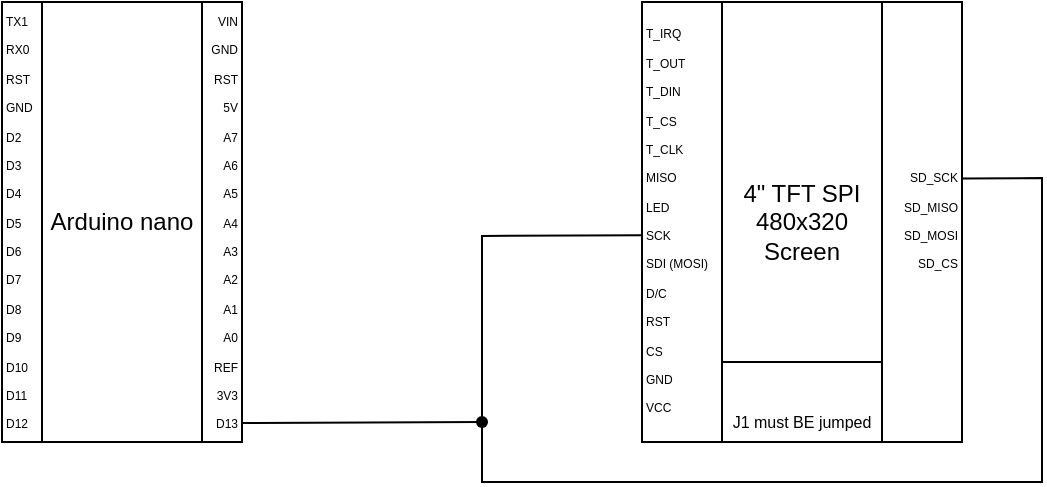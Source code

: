 <mxfile version="24.7.5">
  <diagram name="Página-1" id="sQt1BkTnoBjVPcXC8FHe">
    <mxGraphModel dx="524" dy="313" grid="1" gridSize="10" guides="1" tooltips="1" connect="1" arrows="1" fold="1" page="1" pageScale="1" pageWidth="827" pageHeight="1169" math="0" shadow="0">
      <root>
        <mxCell id="0" />
        <mxCell id="1" parent="0" />
        <mxCell id="Gh6PR7uWzURlOeTNoXSC-1" value="Arduino nano" style="shape=process;whiteSpace=wrap;html=1;backgroundOutline=1;size=0.167;" parent="1" vertex="1">
          <mxGeometry x="200" y="160" width="120" height="220" as="geometry" />
        </mxCell>
        <mxCell id="Gh6PR7uWzURlOeTNoXSC-2" value="TX1&lt;div style=&quot;font-size: 6px;&quot;&gt;&lt;br style=&quot;font-size: 6px;&quot;&gt;&lt;/div&gt;&lt;div style=&quot;font-size: 6px;&quot;&gt;RX0&lt;/div&gt;&lt;div style=&quot;font-size: 6px;&quot;&gt;&lt;br style=&quot;font-size: 6px;&quot;&gt;&lt;/div&gt;&lt;div style=&quot;font-size: 6px;&quot;&gt;RST&lt;/div&gt;&lt;div style=&quot;font-size: 6px;&quot;&gt;&lt;br style=&quot;font-size: 6px;&quot;&gt;&lt;/div&gt;&lt;div style=&quot;font-size: 6px;&quot;&gt;GND&lt;/div&gt;&lt;div style=&quot;font-size: 6px;&quot;&gt;&lt;br style=&quot;font-size: 6px;&quot;&gt;&lt;/div&gt;&lt;div style=&quot;font-size: 6px;&quot;&gt;D2&lt;/div&gt;&lt;div style=&quot;font-size: 6px;&quot;&gt;&lt;br style=&quot;font-size: 6px;&quot;&gt;&lt;/div&gt;&lt;div style=&quot;font-size: 6px;&quot;&gt;D3&lt;/div&gt;&lt;div style=&quot;font-size: 6px;&quot;&gt;&lt;br style=&quot;font-size: 6px;&quot;&gt;&lt;/div&gt;&lt;div style=&quot;font-size: 6px;&quot;&gt;D4&lt;/div&gt;&lt;div style=&quot;font-size: 6px;&quot;&gt;&lt;br style=&quot;font-size: 6px;&quot;&gt;&lt;/div&gt;&lt;div style=&quot;font-size: 6px;&quot;&gt;D5&lt;/div&gt;&lt;div style=&quot;font-size: 6px;&quot;&gt;&lt;br style=&quot;font-size: 6px;&quot;&gt;&lt;/div&gt;&lt;div style=&quot;font-size: 6px;&quot;&gt;D6&lt;/div&gt;&lt;div style=&quot;font-size: 6px;&quot;&gt;&lt;br style=&quot;font-size: 6px;&quot;&gt;&lt;/div&gt;&lt;div style=&quot;font-size: 6px;&quot;&gt;D7&lt;/div&gt;&lt;div style=&quot;font-size: 6px;&quot;&gt;&lt;br style=&quot;font-size: 6px;&quot;&gt;&lt;/div&gt;&lt;div style=&quot;font-size: 6px;&quot;&gt;D8&lt;/div&gt;&lt;div style=&quot;font-size: 6px;&quot;&gt;&lt;br style=&quot;font-size: 6px;&quot;&gt;&lt;/div&gt;&lt;div style=&quot;font-size: 6px;&quot;&gt;D9&lt;/div&gt;&lt;div style=&quot;font-size: 6px;&quot;&gt;&lt;br style=&quot;font-size: 6px;&quot;&gt;&lt;/div&gt;&lt;div style=&quot;font-size: 6px;&quot;&gt;D10&lt;/div&gt;&lt;div style=&quot;font-size: 6px;&quot;&gt;&lt;br style=&quot;font-size: 6px;&quot;&gt;&lt;/div&gt;&lt;div style=&quot;font-size: 6px;&quot;&gt;D11&lt;/div&gt;&lt;div style=&quot;font-size: 6px;&quot;&gt;&lt;br style=&quot;font-size: 6px;&quot;&gt;&lt;/div&gt;&lt;div style=&quot;font-size: 6px;&quot;&gt;D12&lt;/div&gt;" style="text;html=1;align=left;verticalAlign=top;whiteSpace=wrap;rounded=0;fontSize=6;" parent="1" vertex="1">
          <mxGeometry x="200" y="160" width="20" height="220" as="geometry" />
        </mxCell>
        <mxCell id="4Mrrwm515oB7f6x8GqXq-1" value="VIN&lt;div&gt;&lt;br&gt;&lt;/div&gt;&lt;div&gt;GND&lt;/div&gt;&lt;div&gt;&lt;br&gt;&lt;/div&gt;&lt;div&gt;RST&lt;/div&gt;&lt;div&gt;&lt;br&gt;&lt;/div&gt;&lt;div&gt;5V&lt;/div&gt;&lt;div&gt;&lt;br&gt;&lt;/div&gt;&lt;div&gt;A7&lt;/div&gt;&lt;div&gt;&lt;br&gt;&lt;/div&gt;&lt;div&gt;A6&lt;/div&gt;&lt;div&gt;&lt;br&gt;&lt;/div&gt;&lt;div&gt;A5&lt;/div&gt;&lt;div&gt;&lt;br&gt;&lt;/div&gt;&lt;div&gt;A4&lt;/div&gt;&lt;div&gt;&lt;br&gt;&lt;/div&gt;&lt;div&gt;A3&lt;/div&gt;&lt;div&gt;&lt;br&gt;&lt;/div&gt;&lt;div&gt;A2&lt;/div&gt;&lt;div&gt;&lt;br&gt;&lt;/div&gt;&lt;div&gt;A1&lt;/div&gt;&lt;div&gt;&lt;br&gt;&lt;/div&gt;&lt;div&gt;A0&lt;/div&gt;&lt;div&gt;&lt;br&gt;&lt;/div&gt;&lt;div&gt;REF&lt;/div&gt;&lt;div&gt;&lt;br&gt;&lt;/div&gt;&lt;div&gt;3V3&lt;/div&gt;&lt;div&gt;&lt;br&gt;&lt;/div&gt;&lt;div&gt;D13&lt;/div&gt;" style="text;html=1;align=right;verticalAlign=top;whiteSpace=wrap;rounded=0;fontSize=6;" vertex="1" parent="1">
          <mxGeometry x="300" y="160" width="20" height="220" as="geometry" />
        </mxCell>
        <mxCell id="4Mrrwm515oB7f6x8GqXq-2" value="4&quot; TFT SPI 480x320&lt;div&gt;Screen&lt;/div&gt;" style="shape=process;whiteSpace=wrap;html=1;backgroundOutline=1;size=0.25;" vertex="1" parent="1">
          <mxGeometry x="520" y="160" width="160" height="220" as="geometry" />
        </mxCell>
        <mxCell id="4Mrrwm515oB7f6x8GqXq-3" value="T_IRQ&lt;div&gt;&lt;br&gt;&lt;/div&gt;&lt;div&gt;&lt;div&gt;T_OUT&lt;/div&gt;&lt;div&gt;&lt;br&gt;&lt;/div&gt;&lt;div&gt;T_DIN&lt;/div&gt;&lt;div&gt;&lt;br&gt;&lt;/div&gt;&lt;div&gt;T_CS&lt;/div&gt;&lt;div&gt;&lt;br&gt;&lt;/div&gt;&lt;div&gt;T_CLK&lt;/div&gt;&lt;div&gt;&lt;br&gt;&lt;/div&gt;&lt;div&gt;MISO&lt;/div&gt;&lt;div&gt;&lt;br&gt;&lt;/div&gt;&lt;div&gt;LED&lt;/div&gt;&lt;div&gt;&lt;br&gt;&lt;/div&gt;&lt;div&gt;SCK&lt;/div&gt;&lt;div&gt;&lt;br&gt;&lt;/div&gt;&lt;div&gt;SDI&amp;nbsp;&lt;span style=&quot;background-color: initial;&quot;&gt;(MOSI)&lt;/span&gt;&lt;/div&gt;&lt;div&gt;&lt;br&gt;&lt;/div&gt;&lt;div&gt;D/C&lt;/div&gt;&lt;div&gt;&lt;br&gt;&lt;/div&gt;&lt;div&gt;RST&lt;/div&gt;&lt;div&gt;&lt;br&gt;&lt;/div&gt;&lt;div&gt;CS&lt;/div&gt;&lt;div&gt;&lt;br&gt;&lt;/div&gt;&lt;div&gt;GND&lt;/div&gt;&lt;div&gt;&lt;br&gt;&lt;/div&gt;&lt;div&gt;VCC&lt;/div&gt;&lt;/div&gt;" style="text;html=1;align=left;verticalAlign=middle;whiteSpace=wrap;rounded=0;fontSize=6;" vertex="1" parent="1">
          <mxGeometry x="520" y="160" width="30" height="220" as="geometry" />
        </mxCell>
        <mxCell id="4Mrrwm515oB7f6x8GqXq-4" value="SD_SCK&lt;div&gt;&lt;br&gt;&lt;/div&gt;&lt;div&gt;SD_MISO&lt;/div&gt;&lt;div&gt;&lt;br&gt;&lt;/div&gt;&lt;div&gt;SD_MOSI&lt;/div&gt;&lt;div&gt;&lt;br&gt;&lt;/div&gt;&lt;div&gt;SD_CS&lt;/div&gt;" style="text;html=1;align=right;verticalAlign=middle;whiteSpace=wrap;rounded=0;fontSize=6;" vertex="1" parent="1">
          <mxGeometry x="640" y="160" width="40" height="220" as="geometry" />
        </mxCell>
        <mxCell id="4Mrrwm515oB7f6x8GqXq-5" value="" style="swimlane;startSize=0;" vertex="1" parent="1">
          <mxGeometry x="560" y="340" width="80" height="40" as="geometry">
            <mxRectangle x="560" y="360" width="50" height="40" as="alternateBounds" />
          </mxGeometry>
        </mxCell>
        <mxCell id="4Mrrwm515oB7f6x8GqXq-7" value="J1 must BE jumped" style="text;html=1;align=center;verticalAlign=middle;whiteSpace=wrap;rounded=0;fontSize=8;" vertex="1" parent="1">
          <mxGeometry x="560" y="360" width="80" height="20" as="geometry" />
        </mxCell>
        <mxCell id="4Mrrwm515oB7f6x8GqXq-8" value="" style="endArrow=none;html=1;rounded=0;exitDx=0;exitDy=0;exitPerimeter=0;entryX=1.006;entryY=0.401;entryDx=0;entryDy=0;entryPerimeter=0;" edge="1" parent="1" source="4Mrrwm515oB7f6x8GqXq-10" target="4Mrrwm515oB7f6x8GqXq-4">
          <mxGeometry width="50" height="50" relative="1" as="geometry">
            <mxPoint x="380" y="270" as="sourcePoint" />
            <mxPoint x="720" y="400" as="targetPoint" />
            <Array as="points">
              <mxPoint x="440" y="370" />
              <mxPoint x="440" y="400" />
              <mxPoint x="720" y="400" />
              <mxPoint x="720" y="248" />
            </Array>
          </mxGeometry>
        </mxCell>
        <mxCell id="4Mrrwm515oB7f6x8GqXq-9" value="" style="endArrow=none;html=1;rounded=0;entryX=-0.012;entryY=0.53;entryDx=0;entryDy=0;entryPerimeter=0;" edge="1" parent="1" target="4Mrrwm515oB7f6x8GqXq-3">
          <mxGeometry width="50" height="50" relative="1" as="geometry">
            <mxPoint x="440" y="370" as="sourcePoint" />
            <mxPoint x="500" y="260" as="targetPoint" />
            <Array as="points">
              <mxPoint x="440" y="277" />
            </Array>
          </mxGeometry>
        </mxCell>
        <mxCell id="4Mrrwm515oB7f6x8GqXq-11" value="" style="endArrow=none;html=1;rounded=0;exitX=1.012;exitY=0.957;exitDx=0;exitDy=0;exitPerimeter=0;entryDx=0;entryDy=0;entryPerimeter=0;" edge="1" parent="1" source="4Mrrwm515oB7f6x8GqXq-1" target="4Mrrwm515oB7f6x8GqXq-10">
          <mxGeometry width="50" height="50" relative="1" as="geometry">
            <mxPoint x="320" y="371" as="sourcePoint" />
            <mxPoint x="680" y="248" as="targetPoint" />
            <Array as="points" />
          </mxGeometry>
        </mxCell>
        <mxCell id="4Mrrwm515oB7f6x8GqXq-10" value="" style="shape=waypoint;sketch=0;fillStyle=solid;size=6;pointerEvents=1;points=[];fillColor=none;resizable=0;rotatable=0;perimeter=centerPerimeter;snapToPoint=1;" vertex="1" parent="1">
          <mxGeometry x="430" y="360" width="20" height="20" as="geometry" />
        </mxCell>
      </root>
    </mxGraphModel>
  </diagram>
</mxfile>
